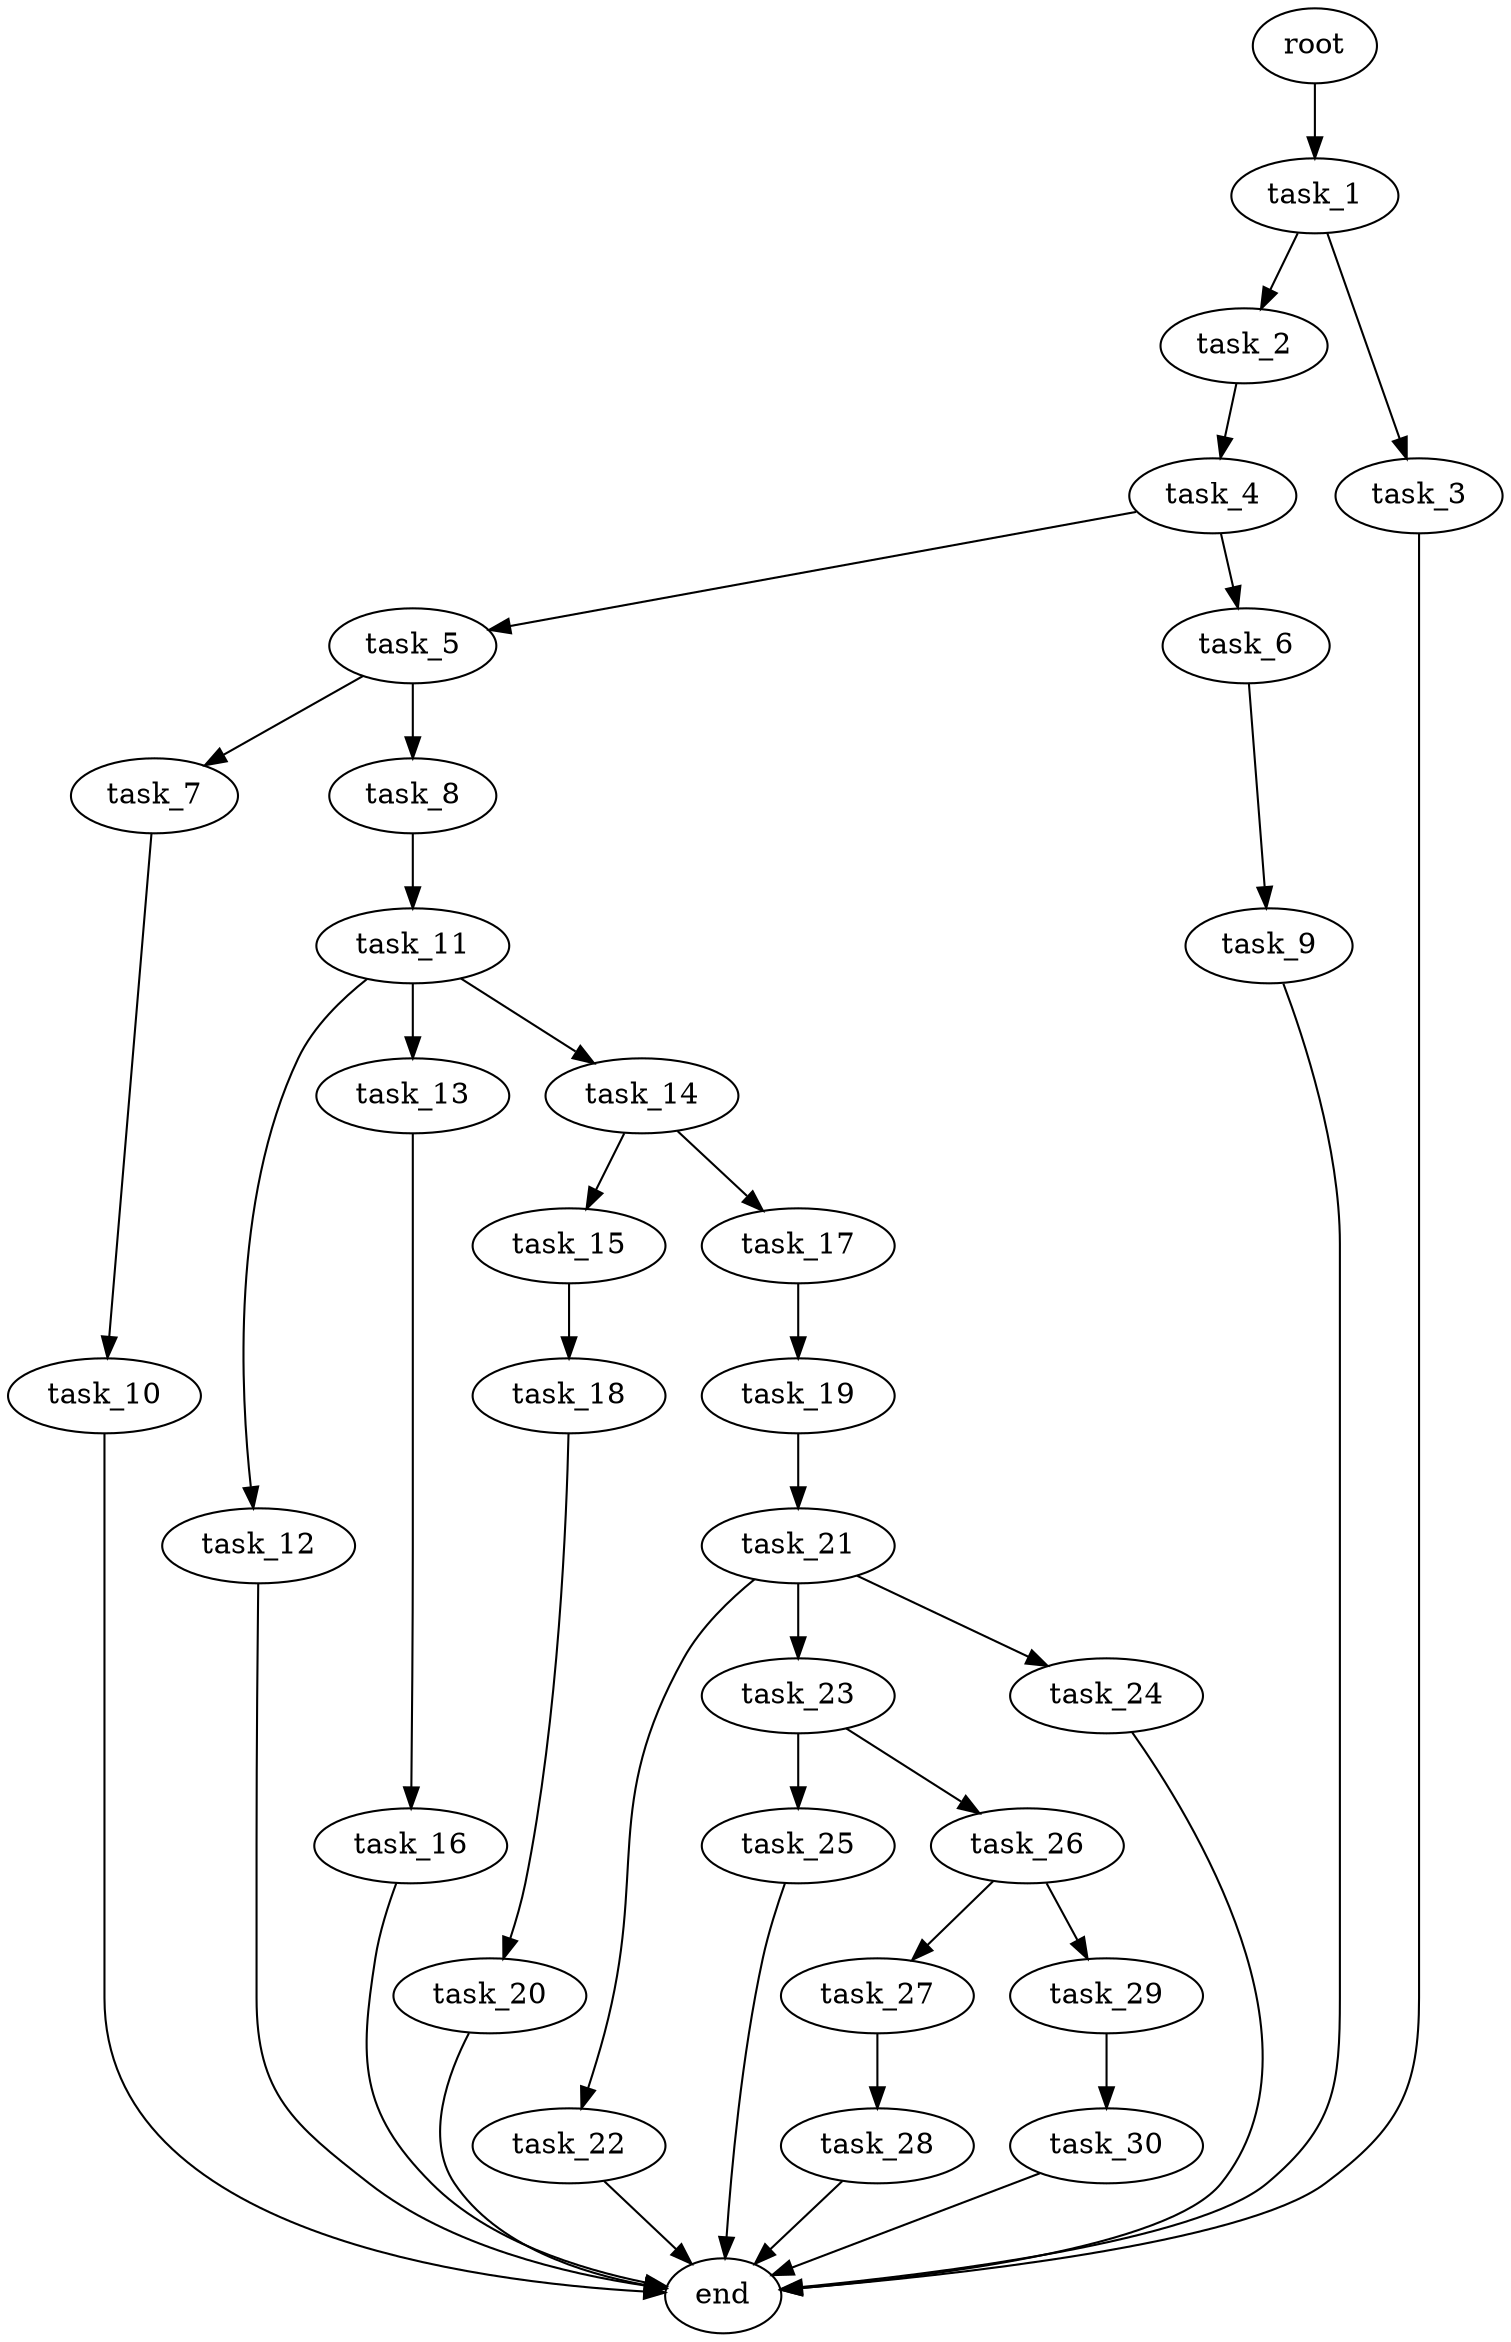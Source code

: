 digraph G {
  root [size="0.000000e+00"];
  task_1 [size="1.066403e+09"];
  task_2 [size="5.294703e+07"];
  task_3 [size="3.083366e+09"];
  task_4 [size="3.599815e+09"];
  task_5 [size="2.698395e+09"];
  task_6 [size="1.325938e+09"];
  task_7 [size="1.874730e+09"];
  task_8 [size="4.488988e+09"];
  task_9 [size="5.547845e+09"];
  task_10 [size="4.081034e+09"];
  task_11 [size="2.635928e+08"];
  task_12 [size="3.539789e+09"];
  task_13 [size="9.315495e+08"];
  task_14 [size="5.980840e+09"];
  task_15 [size="3.244979e+09"];
  task_16 [size="3.852994e+09"];
  task_17 [size="2.919182e+09"];
  task_18 [size="3.878608e+09"];
  task_19 [size="8.479105e+08"];
  task_20 [size="9.011459e+09"];
  task_21 [size="9.052171e+09"];
  task_22 [size="9.781752e+09"];
  task_23 [size="5.720032e+09"];
  task_24 [size="1.696660e+09"];
  task_25 [size="3.807940e+09"];
  task_26 [size="1.389262e+09"];
  task_27 [size="3.012012e+09"];
  task_28 [size="4.931746e+09"];
  task_29 [size="6.336082e+08"];
  task_30 [size="4.347328e+09"];
  end [size="0.000000e+00"];

  root -> task_1 [size="1.000000e-12"];
  task_1 -> task_2 [size="5.294703e+06"];
  task_1 -> task_3 [size="3.083366e+08"];
  task_2 -> task_4 [size="3.599815e+08"];
  task_3 -> end [size="1.000000e-12"];
  task_4 -> task_5 [size="2.698395e+08"];
  task_4 -> task_6 [size="1.325938e+08"];
  task_5 -> task_7 [size="1.874730e+08"];
  task_5 -> task_8 [size="4.488988e+08"];
  task_6 -> task_9 [size="5.547845e+08"];
  task_7 -> task_10 [size="4.081034e+08"];
  task_8 -> task_11 [size="2.635928e+07"];
  task_9 -> end [size="1.000000e-12"];
  task_10 -> end [size="1.000000e-12"];
  task_11 -> task_12 [size="3.539789e+08"];
  task_11 -> task_13 [size="9.315495e+07"];
  task_11 -> task_14 [size="5.980840e+08"];
  task_12 -> end [size="1.000000e-12"];
  task_13 -> task_16 [size="3.852994e+08"];
  task_14 -> task_15 [size="3.244979e+08"];
  task_14 -> task_17 [size="2.919182e+08"];
  task_15 -> task_18 [size="3.878608e+08"];
  task_16 -> end [size="1.000000e-12"];
  task_17 -> task_19 [size="8.479105e+07"];
  task_18 -> task_20 [size="9.011459e+08"];
  task_19 -> task_21 [size="9.052171e+08"];
  task_20 -> end [size="1.000000e-12"];
  task_21 -> task_22 [size="9.781752e+08"];
  task_21 -> task_23 [size="5.720032e+08"];
  task_21 -> task_24 [size="1.696660e+08"];
  task_22 -> end [size="1.000000e-12"];
  task_23 -> task_25 [size="3.807940e+08"];
  task_23 -> task_26 [size="1.389262e+08"];
  task_24 -> end [size="1.000000e-12"];
  task_25 -> end [size="1.000000e-12"];
  task_26 -> task_27 [size="3.012012e+08"];
  task_26 -> task_29 [size="6.336082e+07"];
  task_27 -> task_28 [size="4.931746e+08"];
  task_28 -> end [size="1.000000e-12"];
  task_29 -> task_30 [size="4.347328e+08"];
  task_30 -> end [size="1.000000e-12"];
}

